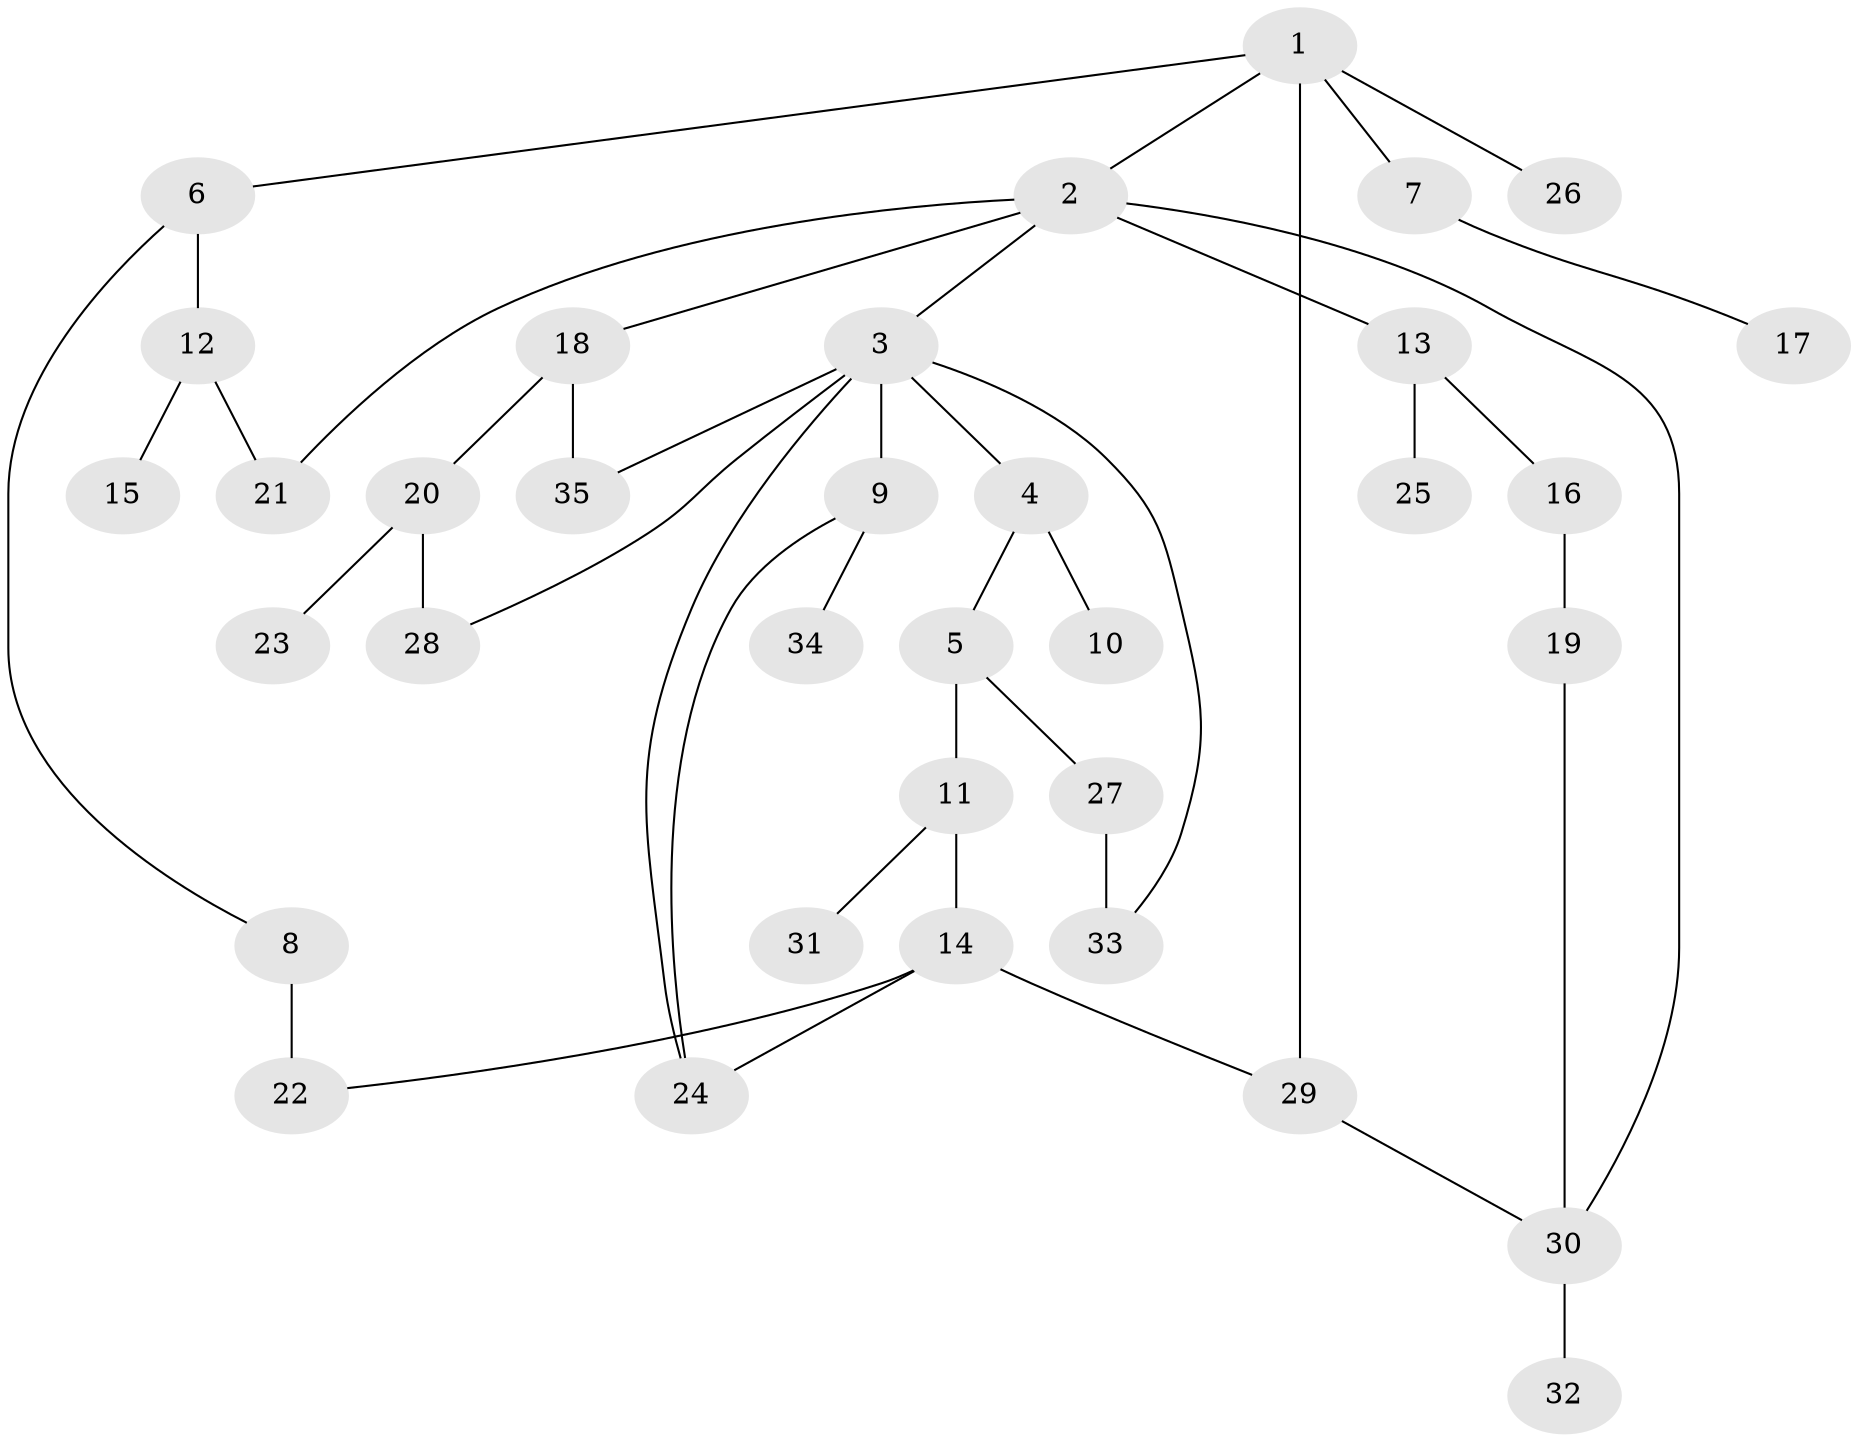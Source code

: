 // original degree distribution, {6: 0.014925373134328358, 7: 0.014925373134328358, 5: 0.05970149253731343, 4: 0.16417910447761194, 3: 0.07462686567164178, 2: 0.2537313432835821, 1: 0.417910447761194}
// Generated by graph-tools (version 1.1) at 2025/34/03/09/25 02:34:23]
// undirected, 35 vertices, 44 edges
graph export_dot {
graph [start="1"]
  node [color=gray90,style=filled];
  1;
  2;
  3;
  4;
  5;
  6;
  7;
  8;
  9;
  10;
  11;
  12;
  13;
  14;
  15;
  16;
  17;
  18;
  19;
  20;
  21;
  22;
  23;
  24;
  25;
  26;
  27;
  28;
  29;
  30;
  31;
  32;
  33;
  34;
  35;
  1 -- 2 [weight=1.0];
  1 -- 6 [weight=1.0];
  1 -- 7 [weight=1.0];
  1 -- 26 [weight=1.0];
  1 -- 29 [weight=1.0];
  2 -- 3 [weight=1.0];
  2 -- 13 [weight=1.0];
  2 -- 18 [weight=1.0];
  2 -- 21 [weight=1.0];
  2 -- 30 [weight=1.0];
  3 -- 4 [weight=1.0];
  3 -- 9 [weight=1.0];
  3 -- 24 [weight=1.0];
  3 -- 28 [weight=1.0];
  3 -- 33 [weight=1.0];
  3 -- 35 [weight=1.0];
  4 -- 5 [weight=1.0];
  4 -- 10 [weight=1.0];
  5 -- 11 [weight=1.0];
  5 -- 27 [weight=1.0];
  6 -- 8 [weight=1.0];
  6 -- 12 [weight=1.0];
  7 -- 17 [weight=1.0];
  8 -- 22 [weight=2.0];
  9 -- 24 [weight=1.0];
  9 -- 34 [weight=1.0];
  11 -- 14 [weight=1.0];
  11 -- 31 [weight=1.0];
  12 -- 15 [weight=1.0];
  12 -- 21 [weight=1.0];
  13 -- 16 [weight=1.0];
  13 -- 25 [weight=1.0];
  14 -- 22 [weight=1.0];
  14 -- 24 [weight=1.0];
  14 -- 29 [weight=1.0];
  16 -- 19 [weight=2.0];
  18 -- 20 [weight=1.0];
  18 -- 35 [weight=1.0];
  19 -- 30 [weight=1.0];
  20 -- 23 [weight=1.0];
  20 -- 28 [weight=2.0];
  27 -- 33 [weight=2.0];
  29 -- 30 [weight=1.0];
  30 -- 32 [weight=1.0];
}
